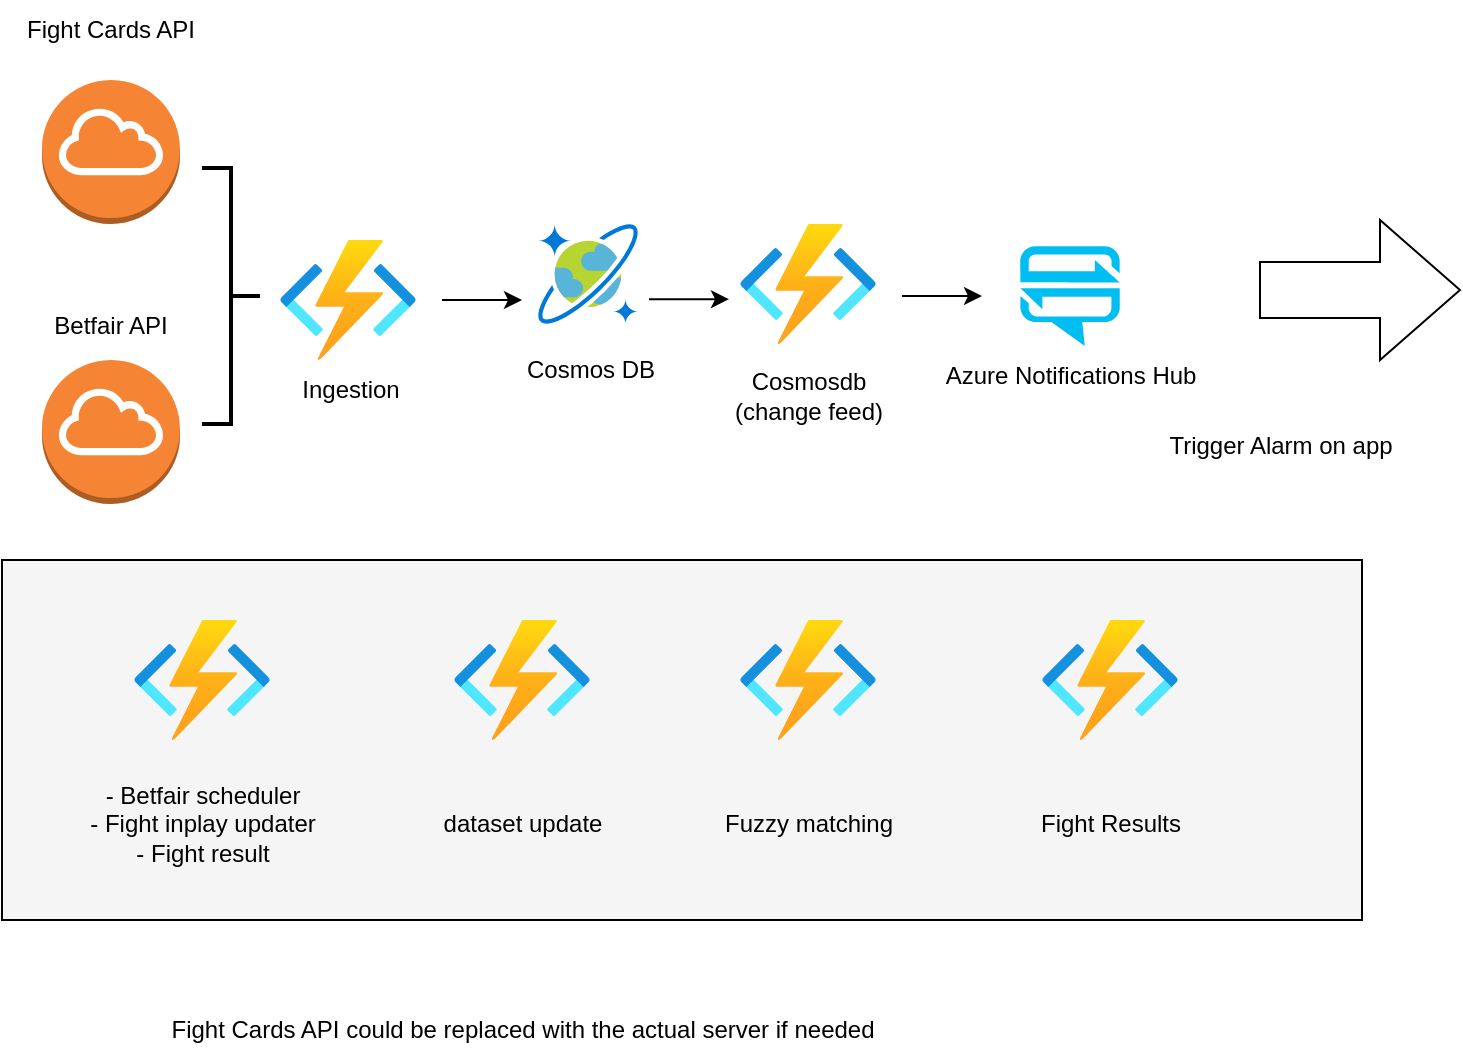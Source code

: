 <mxfile version="22.1.21" type="device">
  <diagram name="Page-1" id="qHqsS2Qp47BwzDUpAq32">
    <mxGraphModel dx="1490" dy="692" grid="1" gridSize="10" guides="1" tooltips="1" connect="1" arrows="1" fold="1" page="1" pageScale="1" pageWidth="827" pageHeight="1169" math="0" shadow="0">
      <root>
        <mxCell id="0" />
        <mxCell id="1" parent="0" />
        <mxCell id="RZWsj0Uvr8mPHmV8aDf2-38" value="" style="rounded=0;whiteSpace=wrap;html=1;fillColor=#F5F5F5;" vertex="1" parent="1">
          <mxGeometry x="50" y="400" width="680" height="180" as="geometry" />
        </mxCell>
        <mxCell id="RZWsj0Uvr8mPHmV8aDf2-3" value="Fight Cards API" style="text;html=1;align=center;verticalAlign=middle;resizable=0;points=[];autosize=1;strokeColor=none;fillColor=none;" vertex="1" parent="1">
          <mxGeometry x="49" y="120" width="110" height="30" as="geometry" />
        </mxCell>
        <mxCell id="RZWsj0Uvr8mPHmV8aDf2-4" value="Fight Cards API could be replaced with the actual server if needed" style="text;html=1;align=center;verticalAlign=middle;resizable=0;points=[];autosize=1;strokeColor=none;fillColor=none;" vertex="1" parent="1">
          <mxGeometry x="120" y="620" width="380" height="30" as="geometry" />
        </mxCell>
        <mxCell id="RZWsj0Uvr8mPHmV8aDf2-8" value="" style="outlineConnect=0;dashed=0;verticalLabelPosition=bottom;verticalAlign=top;align=center;html=1;shape=mxgraph.aws3.internet_gateway;fillColor=#F58534;gradientColor=none;" vertex="1" parent="1">
          <mxGeometry x="70" y="160" width="69" height="72" as="geometry" />
        </mxCell>
        <mxCell id="RZWsj0Uvr8mPHmV8aDf2-9" value="" style="outlineConnect=0;dashed=0;verticalLabelPosition=bottom;verticalAlign=top;align=center;html=1;shape=mxgraph.aws3.internet_gateway;fillColor=#F58534;gradientColor=none;" vertex="1" parent="1">
          <mxGeometry x="70" y="300" width="69" height="72" as="geometry" />
        </mxCell>
        <mxCell id="RZWsj0Uvr8mPHmV8aDf2-10" value="Betfair API" style="text;html=1;align=center;verticalAlign=middle;resizable=0;points=[];autosize=1;strokeColor=none;fillColor=none;" vertex="1" parent="1">
          <mxGeometry x="64" y="268" width="80" height="30" as="geometry" />
        </mxCell>
        <mxCell id="RZWsj0Uvr8mPHmV8aDf2-11" value="" style="image;aspect=fixed;html=1;points=[];align=center;fontSize=12;image=img/lib/azure2/compute/Function_Apps.svg;" vertex="1" parent="1">
          <mxGeometry x="189" y="240" width="68" height="60" as="geometry" />
        </mxCell>
        <mxCell id="RZWsj0Uvr8mPHmV8aDf2-12" value="" style="image;sketch=0;aspect=fixed;html=1;points=[];align=center;fontSize=12;image=img/lib/mscae/CosmosDB.svg;" vertex="1" parent="1">
          <mxGeometry x="318" y="232" width="50" height="50" as="geometry" />
        </mxCell>
        <mxCell id="RZWsj0Uvr8mPHmV8aDf2-13" value="" style="image;aspect=fixed;html=1;points=[];align=center;fontSize=12;image=img/lib/azure2/compute/Function_Apps.svg;" vertex="1" parent="1">
          <mxGeometry x="116" y="430" width="68" height="60" as="geometry" />
        </mxCell>
        <mxCell id="RZWsj0Uvr8mPHmV8aDf2-17" value="- Betfair scheduler &lt;br&gt;- Fight inplay updater&lt;br&gt;- Fight result" style="text;html=1;align=center;verticalAlign=middle;resizable=0;points=[];autosize=1;strokeColor=none;fillColor=none;" vertex="1" parent="1">
          <mxGeometry x="80" y="502" width="140" height="60" as="geometry" />
        </mxCell>
        <mxCell id="RZWsj0Uvr8mPHmV8aDf2-19" value="Cosmos DB" style="text;html=1;align=center;verticalAlign=middle;resizable=0;points=[];autosize=1;strokeColor=none;fillColor=none;" vertex="1" parent="1">
          <mxGeometry x="299" y="290" width="90" height="30" as="geometry" />
        </mxCell>
        <mxCell id="RZWsj0Uvr8mPHmV8aDf2-20" value="" style="shape=image;html=1;verticalAlign=top;verticalLabelPosition=bottom;labelBackgroundColor=#ffffff;imageAspect=0;aspect=fixed;image=https://cdn0.iconfinder.com/data/icons/google-material-design-3-0/48/ic_http_48px-128.png" vertex="1" parent="1">
          <mxGeometry x="131" y="210" width="28" height="28" as="geometry" />
        </mxCell>
        <mxCell id="RZWsj0Uvr8mPHmV8aDf2-21" value="" style="shape=image;html=1;verticalAlign=top;verticalLabelPosition=bottom;labelBackgroundColor=#ffffff;imageAspect=0;aspect=fixed;image=https://cdn0.iconfinder.com/data/icons/google-material-design-3-0/48/ic_http_48px-128.png" vertex="1" parent="1">
          <mxGeometry x="131" y="350" width="28" height="28" as="geometry" />
        </mxCell>
        <mxCell id="RZWsj0Uvr8mPHmV8aDf2-23" value="" style="verticalLabelPosition=bottom;html=1;verticalAlign=top;align=center;strokeColor=none;fillColor=#00BEF2;shape=mxgraph.azure.notification_hub;pointerEvents=1;" vertex="1" parent="1">
          <mxGeometry x="559" y="243" width="50" height="50" as="geometry" />
        </mxCell>
        <mxCell id="RZWsj0Uvr8mPHmV8aDf2-24" value="Azure Notifications Hub" style="text;html=1;align=center;verticalAlign=middle;resizable=0;points=[];autosize=1;strokeColor=none;fillColor=none;" vertex="1" parent="1">
          <mxGeometry x="509" y="293" width="150" height="30" as="geometry" />
        </mxCell>
        <mxCell id="RZWsj0Uvr8mPHmV8aDf2-25" value="" style="image;aspect=fixed;html=1;points=[];align=center;fontSize=12;image=img/lib/azure2/compute/Function_Apps.svg;" vertex="1" parent="1">
          <mxGeometry x="419" y="232" width="68" height="60" as="geometry" />
        </mxCell>
        <mxCell id="RZWsj0Uvr8mPHmV8aDf2-26" value="Cosmosdb &lt;br&gt;(change feed)" style="text;html=1;align=center;verticalAlign=middle;resizable=0;points=[];autosize=1;strokeColor=none;fillColor=none;" vertex="1" parent="1">
          <mxGeometry x="403" y="298" width="100" height="40" as="geometry" />
        </mxCell>
        <mxCell id="RZWsj0Uvr8mPHmV8aDf2-27" value="" style="html=1;shadow=0;dashed=0;align=center;verticalAlign=middle;shape=mxgraph.arrows2.arrow;dy=0.6;dx=40;notch=0;" vertex="1" parent="1">
          <mxGeometry x="679" y="230" width="100" height="70" as="geometry" />
        </mxCell>
        <mxCell id="RZWsj0Uvr8mPHmV8aDf2-28" value="Trigger Alarm on app" style="text;html=1;align=center;verticalAlign=middle;resizable=0;points=[];autosize=1;strokeColor=none;fillColor=none;" vertex="1" parent="1">
          <mxGeometry x="619" y="328" width="140" height="30" as="geometry" />
        </mxCell>
        <mxCell id="RZWsj0Uvr8mPHmV8aDf2-29" value="Ingestion" style="text;html=1;align=center;verticalAlign=middle;resizable=0;points=[];autosize=1;strokeColor=none;fillColor=none;" vertex="1" parent="1">
          <mxGeometry x="189" y="300" width="70" height="30" as="geometry" />
        </mxCell>
        <mxCell id="RZWsj0Uvr8mPHmV8aDf2-30" value="" style="image;aspect=fixed;html=1;points=[];align=center;fontSize=12;image=img/lib/azure2/compute/Function_Apps.svg;" vertex="1" parent="1">
          <mxGeometry x="276" y="430" width="68" height="60" as="geometry" />
        </mxCell>
        <mxCell id="RZWsj0Uvr8mPHmV8aDf2-31" value="dataset update" style="text;html=1;align=center;verticalAlign=middle;resizable=0;points=[];autosize=1;strokeColor=none;fillColor=none;" vertex="1" parent="1">
          <mxGeometry x="260" y="517" width="100" height="30" as="geometry" />
        </mxCell>
        <mxCell id="RZWsj0Uvr8mPHmV8aDf2-34" value="" style="image;aspect=fixed;html=1;points=[];align=center;fontSize=12;image=img/lib/azure2/compute/Function_Apps.svg;" vertex="1" parent="1">
          <mxGeometry x="419" y="430" width="68" height="60" as="geometry" />
        </mxCell>
        <mxCell id="RZWsj0Uvr8mPHmV8aDf2-35" value="Fuzzy matching" style="text;html=1;align=center;verticalAlign=middle;resizable=0;points=[];autosize=1;strokeColor=none;fillColor=none;" vertex="1" parent="1">
          <mxGeometry x="398" y="517" width="110" height="30" as="geometry" />
        </mxCell>
        <mxCell id="RZWsj0Uvr8mPHmV8aDf2-36" value="" style="image;aspect=fixed;html=1;points=[];align=center;fontSize=12;image=img/lib/azure2/compute/Function_Apps.svg;" vertex="1" parent="1">
          <mxGeometry x="570" y="430" width="68" height="60" as="geometry" />
        </mxCell>
        <mxCell id="RZWsj0Uvr8mPHmV8aDf2-37" value="Fight Results" style="text;html=1;align=center;verticalAlign=middle;resizable=0;points=[];autosize=1;strokeColor=none;fillColor=none;" vertex="1" parent="1">
          <mxGeometry x="559" y="517" width="90" height="30" as="geometry" />
        </mxCell>
        <mxCell id="RZWsj0Uvr8mPHmV8aDf2-39" value="" style="strokeWidth=2;html=1;shape=mxgraph.flowchart.annotation_2;align=left;labelPosition=right;pointerEvents=1;rotation=-180;" vertex="1" parent="1">
          <mxGeometry x="150" y="204" width="29" height="128" as="geometry" />
        </mxCell>
        <mxCell id="RZWsj0Uvr8mPHmV8aDf2-41" value="" style="endArrow=classic;html=1;rounded=0;" edge="1" parent="1">
          <mxGeometry width="50" height="50" relative="1" as="geometry">
            <mxPoint x="270" y="270" as="sourcePoint" />
            <mxPoint x="310" y="270" as="targetPoint" />
          </mxGeometry>
        </mxCell>
        <mxCell id="RZWsj0Uvr8mPHmV8aDf2-44" value="" style="endArrow=classic;html=1;rounded=0;" edge="1" parent="1">
          <mxGeometry width="50" height="50" relative="1" as="geometry">
            <mxPoint x="373.5" y="269.58" as="sourcePoint" />
            <mxPoint x="413.5" y="269.58" as="targetPoint" />
          </mxGeometry>
        </mxCell>
        <mxCell id="RZWsj0Uvr8mPHmV8aDf2-45" value="" style="endArrow=classic;html=1;rounded=0;" edge="1" parent="1">
          <mxGeometry width="50" height="50" relative="1" as="geometry">
            <mxPoint x="500" y="268" as="sourcePoint" />
            <mxPoint x="540" y="268" as="targetPoint" />
          </mxGeometry>
        </mxCell>
      </root>
    </mxGraphModel>
  </diagram>
</mxfile>
